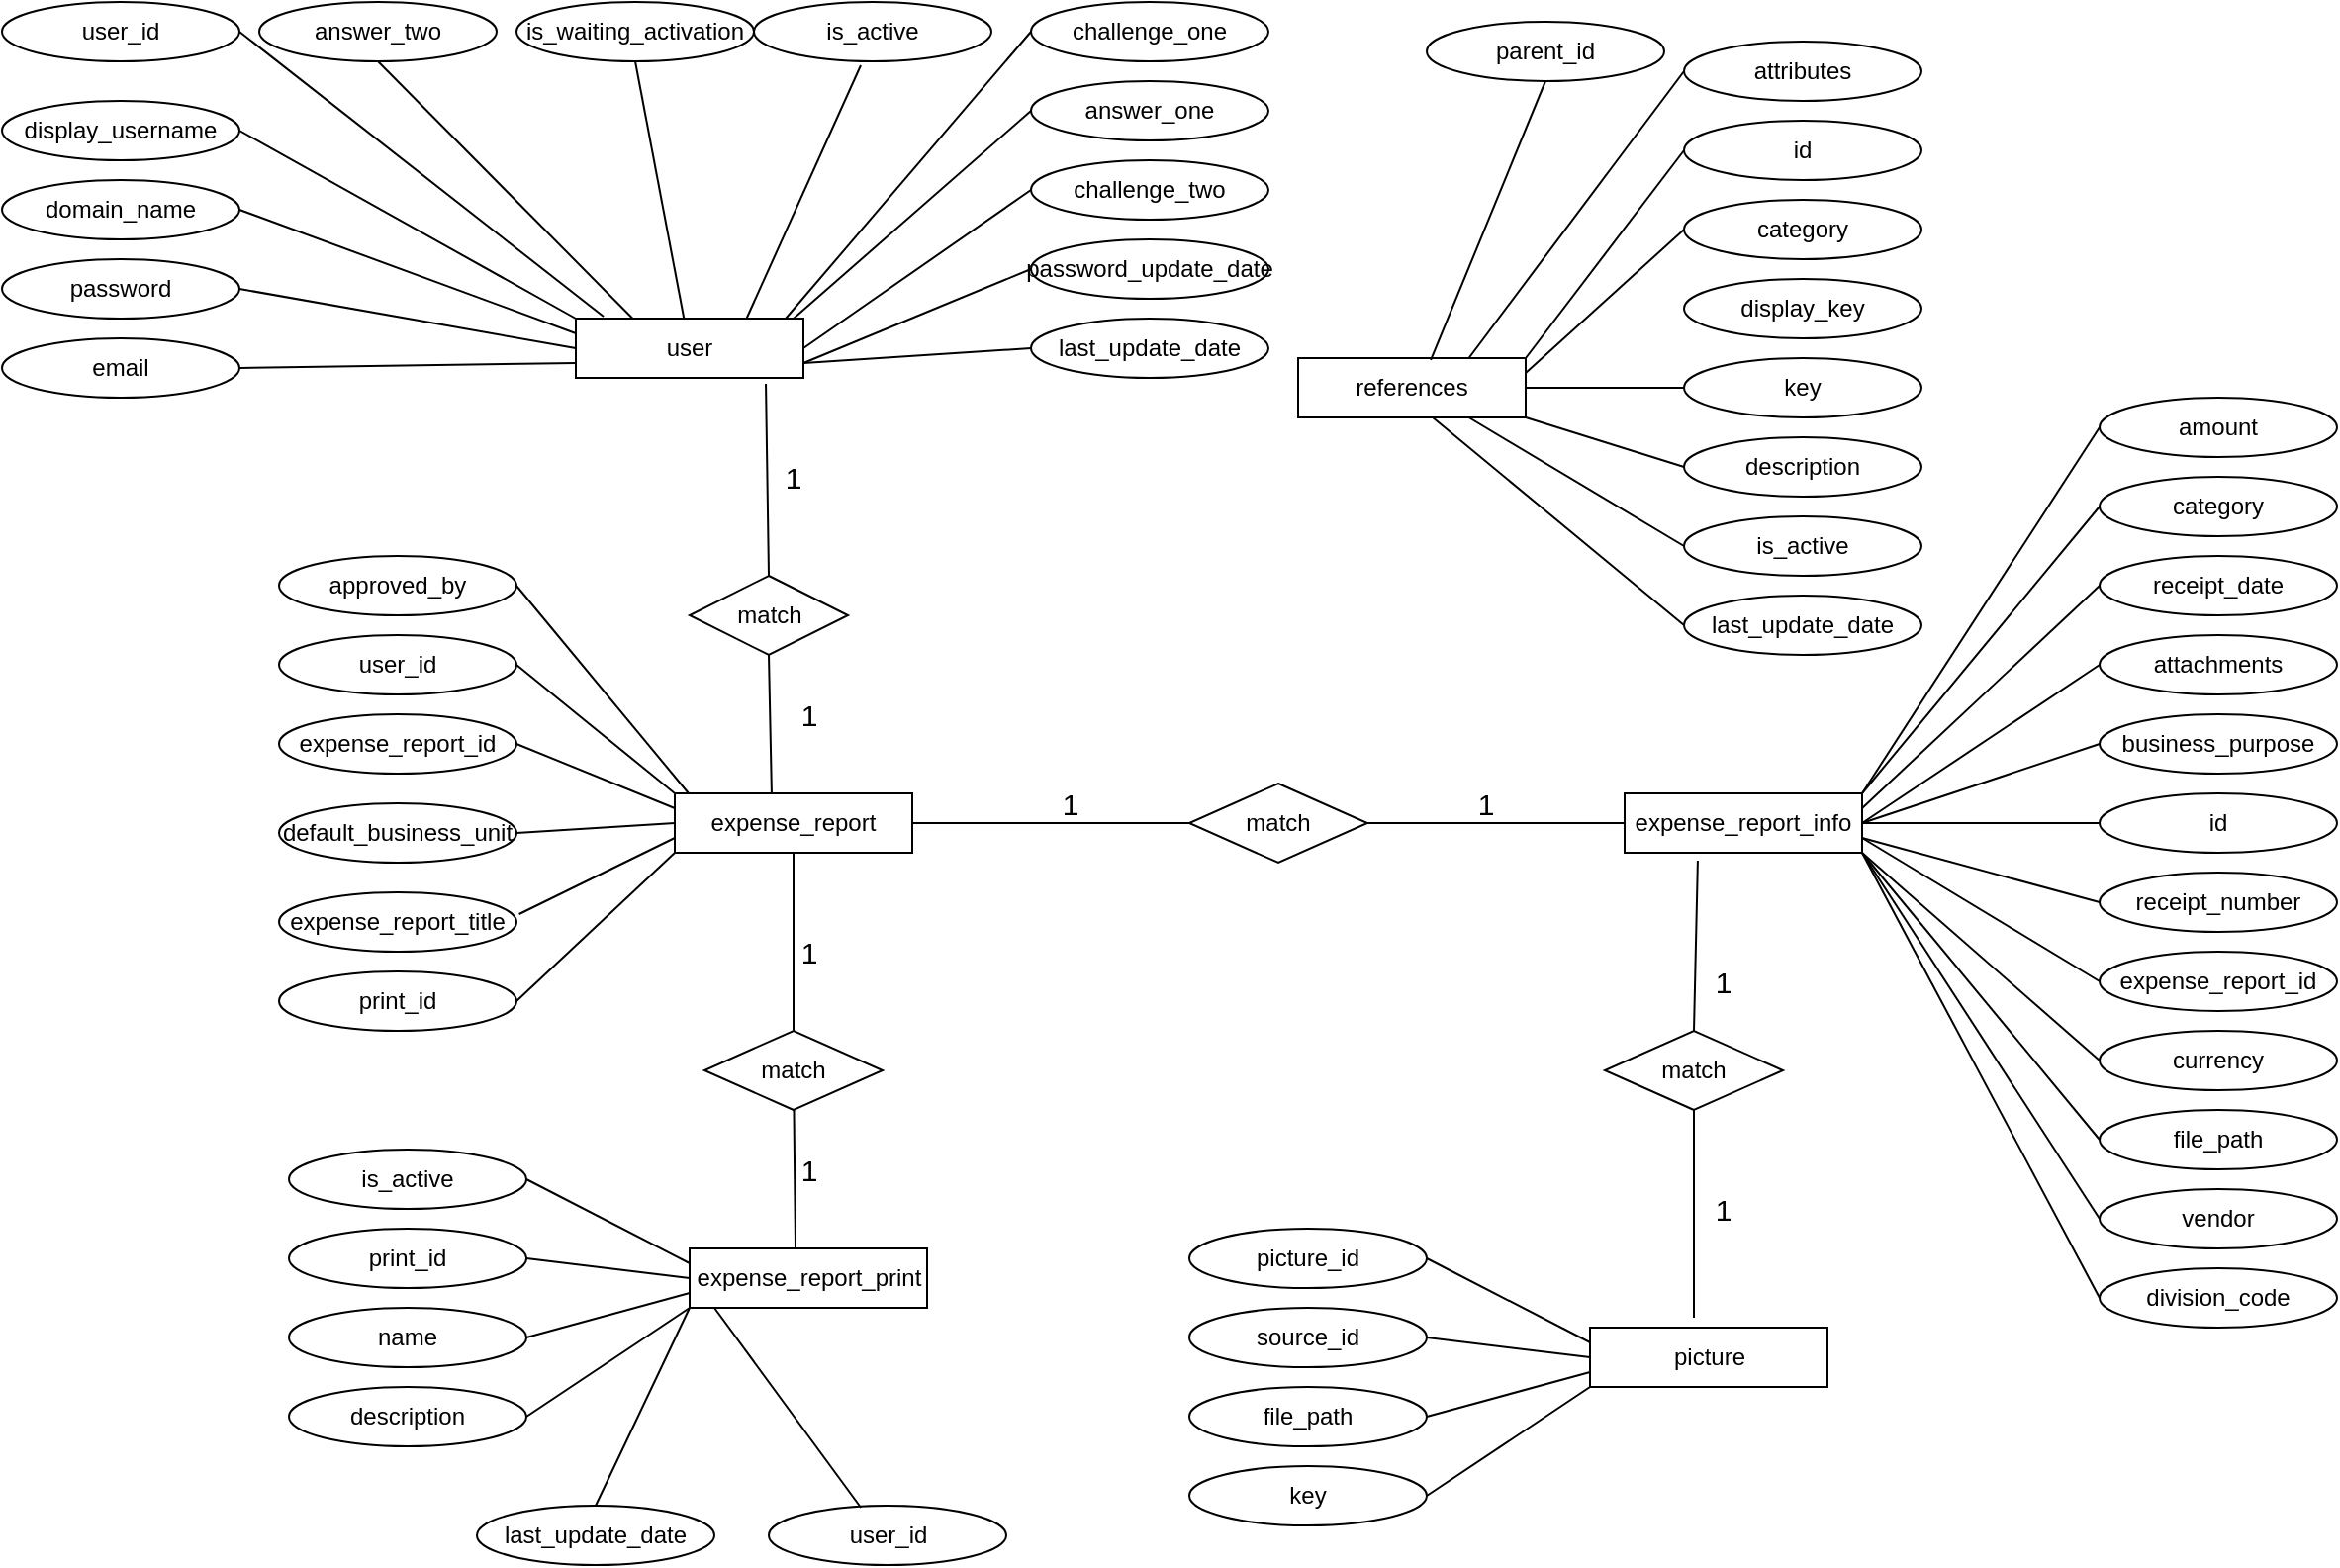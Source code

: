 <mxfile version="13.6.2" type="github" pages="2">
  <diagram name="Page-1" id="9f46799a-70d6-7492-0946-bef42562c5a5">
    <mxGraphModel dx="2200" dy="635" grid="1" gridSize="10" guides="1" tooltips="1" connect="1" arrows="1" fold="1" page="1" pageScale="1" pageWidth="850" pageHeight="1100" background="#ffffff" math="0" shadow="0">
      <root>
        <mxCell id="0" />
        <mxCell id="1" parent="0" />
        <mxCell id="Pz5uD54sgJ8zFwolIMYW-2" value="expense_report" style="rounded=0;whiteSpace=wrap;html=1;" parent="1" vertex="1">
          <mxGeometry x="200" y="410" width="120" height="30" as="geometry" />
        </mxCell>
        <mxCell id="Pz5uD54sgJ8zFwolIMYW-3" value="expense_report_info" style="rounded=0;whiteSpace=wrap;html=1;" parent="1" vertex="1">
          <mxGeometry x="680" y="410" width="120" height="30" as="geometry" />
        </mxCell>
        <mxCell id="Pz5uD54sgJ8zFwolIMYW-4" value="expense_report_id" style="ellipse;whiteSpace=wrap;html=1;" parent="1" vertex="1">
          <mxGeometry y="370" width="120" height="30" as="geometry" />
        </mxCell>
        <mxCell id="Pz5uD54sgJ8zFwolIMYW-5" value="default_business_unit" style="ellipse;whiteSpace=wrap;html=1;" parent="1" vertex="1">
          <mxGeometry y="415" width="120" height="30" as="geometry" />
        </mxCell>
        <mxCell id="Pz5uD54sgJ8zFwolIMYW-6" value="expense_report_title" style="ellipse;whiteSpace=wrap;html=1;" parent="1" vertex="1">
          <mxGeometry y="460" width="120" height="30" as="geometry" />
        </mxCell>
        <mxCell id="Pz5uD54sgJ8zFwolIMYW-7" value="user_id" style="ellipse;whiteSpace=wrap;html=1;" parent="1" vertex="1">
          <mxGeometry y="330" width="120" height="30" as="geometry" />
        </mxCell>
        <mxCell id="Pz5uD54sgJ8zFwolIMYW-8" value="" style="endArrow=none;html=1;exitX=1;exitY=0.5;exitDx=0;exitDy=0;entryX=0;entryY=0;entryDx=0;entryDy=0;" parent="1" source="Pz5uD54sgJ8zFwolIMYW-7" target="Pz5uD54sgJ8zFwolIMYW-2" edge="1">
          <mxGeometry width="50" height="50" relative="1" as="geometry">
            <mxPoint x="420" y="450" as="sourcePoint" />
            <mxPoint x="470" y="400" as="targetPoint" />
          </mxGeometry>
        </mxCell>
        <mxCell id="Pz5uD54sgJ8zFwolIMYW-9" value="" style="endArrow=none;html=1;exitX=1;exitY=0.5;exitDx=0;exitDy=0;entryX=0;entryY=0.25;entryDx=0;entryDy=0;" parent="1" source="Pz5uD54sgJ8zFwolIMYW-4" target="Pz5uD54sgJ8zFwolIMYW-2" edge="1">
          <mxGeometry width="50" height="50" relative="1" as="geometry">
            <mxPoint x="420" y="450" as="sourcePoint" />
            <mxPoint x="470" y="400" as="targetPoint" />
          </mxGeometry>
        </mxCell>
        <mxCell id="Pz5uD54sgJ8zFwolIMYW-10" value="" style="endArrow=none;html=1;exitX=1;exitY=0.5;exitDx=0;exitDy=0;entryX=0;entryY=0.5;entryDx=0;entryDy=0;" parent="1" source="Pz5uD54sgJ8zFwolIMYW-5" target="Pz5uD54sgJ8zFwolIMYW-2" edge="1">
          <mxGeometry width="50" height="50" relative="1" as="geometry">
            <mxPoint x="420" y="450" as="sourcePoint" />
            <mxPoint x="470" y="400" as="targetPoint" />
          </mxGeometry>
        </mxCell>
        <mxCell id="Pz5uD54sgJ8zFwolIMYW-11" value="" style="endArrow=none;html=1;exitX=1.011;exitY=0.367;exitDx=0;exitDy=0;exitPerimeter=0;entryX=0;entryY=0.75;entryDx=0;entryDy=0;" parent="1" source="Pz5uD54sgJ8zFwolIMYW-6" target="Pz5uD54sgJ8zFwolIMYW-2" edge="1">
          <mxGeometry width="50" height="50" relative="1" as="geometry">
            <mxPoint x="420" y="450" as="sourcePoint" />
            <mxPoint x="470" y="400" as="targetPoint" />
          </mxGeometry>
        </mxCell>
        <mxCell id="R_qh4plyOd-E84ih__JZ-1" value="id" style="ellipse;whiteSpace=wrap;html=1;" parent="1" vertex="1">
          <mxGeometry x="920" y="410" width="120" height="30" as="geometry" />
        </mxCell>
        <mxCell id="R_qh4plyOd-E84ih__JZ-2" value="receipt_date" style="ellipse;whiteSpace=wrap;html=1;" parent="1" vertex="1">
          <mxGeometry x="920" y="290" width="120" height="30" as="geometry" />
        </mxCell>
        <mxCell id="R_qh4plyOd-E84ih__JZ-3" value="business_purpose" style="ellipse;whiteSpace=wrap;html=1;" parent="1" vertex="1">
          <mxGeometry x="920" y="370" width="120" height="30" as="geometry" />
        </mxCell>
        <mxCell id="R_qh4plyOd-E84ih__JZ-5" value="amount" style="ellipse;whiteSpace=wrap;html=1;" parent="1" vertex="1">
          <mxGeometry x="920" y="210" width="120" height="30" as="geometry" />
        </mxCell>
        <mxCell id="R_qh4plyOd-E84ih__JZ-7" value="category" style="ellipse;whiteSpace=wrap;html=1;" parent="1" vertex="1">
          <mxGeometry x="920" y="250" width="120" height="30" as="geometry" />
        </mxCell>
        <mxCell id="R_qh4plyOd-E84ih__JZ-8" value="vendor" style="ellipse;whiteSpace=wrap;html=1;" parent="1" vertex="1">
          <mxGeometry x="920" y="610" width="120" height="30" as="geometry" />
        </mxCell>
        <mxCell id="R_qh4plyOd-E84ih__JZ-9" value="attachments" style="ellipse;whiteSpace=wrap;html=1;" parent="1" vertex="1">
          <mxGeometry x="920" y="330" width="120" height="30" as="geometry" />
        </mxCell>
        <mxCell id="R_qh4plyOd-E84ih__JZ-10" value="receipt_number" style="ellipse;whiteSpace=wrap;html=1;" parent="1" vertex="1">
          <mxGeometry x="920" y="450" width="120" height="30" as="geometry" />
        </mxCell>
        <mxCell id="R_qh4plyOd-E84ih__JZ-11" value="currency" style="ellipse;whiteSpace=wrap;html=1;" parent="1" vertex="1">
          <mxGeometry x="920" y="530" width="120" height="30" as="geometry" />
        </mxCell>
        <mxCell id="R_qh4plyOd-E84ih__JZ-12" value="file_path" style="ellipse;whiteSpace=wrap;html=1;" parent="1" vertex="1">
          <mxGeometry x="920" y="570" width="120" height="30" as="geometry" />
        </mxCell>
        <mxCell id="R_qh4plyOd-E84ih__JZ-13" value="expense_report_id" style="ellipse;whiteSpace=wrap;html=1;" parent="1" vertex="1">
          <mxGeometry x="920" y="490" width="120" height="30" as="geometry" />
        </mxCell>
        <mxCell id="R_qh4plyOd-E84ih__JZ-16" value="" style="endArrow=none;html=1;entryX=0;entryY=0.5;entryDx=0;entryDy=0;exitX=1;exitY=0.25;exitDx=0;exitDy=0;" parent="1" source="Pz5uD54sgJ8zFwolIMYW-3" target="R_qh4plyOd-E84ih__JZ-2" edge="1">
          <mxGeometry width="50" height="50" relative="1" as="geometry">
            <mxPoint x="660" y="420" as="sourcePoint" />
            <mxPoint x="710" y="370" as="targetPoint" />
          </mxGeometry>
        </mxCell>
        <mxCell id="R_qh4plyOd-E84ih__JZ-17" value="" style="endArrow=none;html=1;entryX=0;entryY=0.5;entryDx=0;entryDy=0;exitX=1;exitY=0;exitDx=0;exitDy=0;" parent="1" source="Pz5uD54sgJ8zFwolIMYW-3" target="R_qh4plyOd-E84ih__JZ-7" edge="1">
          <mxGeometry width="50" height="50" relative="1" as="geometry">
            <mxPoint x="660" y="420" as="sourcePoint" />
            <mxPoint x="710" y="370" as="targetPoint" />
          </mxGeometry>
        </mxCell>
        <mxCell id="R_qh4plyOd-E84ih__JZ-18" value="" style="endArrow=none;html=1;entryX=0;entryY=0.5;entryDx=0;entryDy=0;" parent="1" target="R_qh4plyOd-E84ih__JZ-5" edge="1">
          <mxGeometry width="50" height="50" relative="1" as="geometry">
            <mxPoint x="800" y="410" as="sourcePoint" />
            <mxPoint x="910" y="230" as="targetPoint" />
            <Array as="points" />
          </mxGeometry>
        </mxCell>
        <mxCell id="R_qh4plyOd-E84ih__JZ-19" value="" style="endArrow=none;html=1;entryX=0;entryY=0.5;entryDx=0;entryDy=0;exitX=1;exitY=0.5;exitDx=0;exitDy=0;" parent="1" source="Pz5uD54sgJ8zFwolIMYW-3" target="R_qh4plyOd-E84ih__JZ-9" edge="1">
          <mxGeometry width="50" height="50" relative="1" as="geometry">
            <mxPoint x="660" y="420" as="sourcePoint" />
            <mxPoint x="710" y="370" as="targetPoint" />
          </mxGeometry>
        </mxCell>
        <mxCell id="R_qh4plyOd-E84ih__JZ-20" value="" style="endArrow=none;html=1;entryX=0;entryY=0.5;entryDx=0;entryDy=0;exitX=1;exitY=0.5;exitDx=0;exitDy=0;" parent="1" source="Pz5uD54sgJ8zFwolIMYW-3" target="R_qh4plyOd-E84ih__JZ-3" edge="1">
          <mxGeometry width="50" height="50" relative="1" as="geometry">
            <mxPoint x="660" y="420" as="sourcePoint" />
            <mxPoint x="710" y="370" as="targetPoint" />
          </mxGeometry>
        </mxCell>
        <mxCell id="R_qh4plyOd-E84ih__JZ-21" value="" style="endArrow=none;html=1;entryX=0;entryY=0.5;entryDx=0;entryDy=0;exitX=1;exitY=0.5;exitDx=0;exitDy=0;" parent="1" source="Pz5uD54sgJ8zFwolIMYW-3" target="R_qh4plyOd-E84ih__JZ-1" edge="1">
          <mxGeometry width="50" height="50" relative="1" as="geometry">
            <mxPoint x="660" y="420" as="sourcePoint" />
            <mxPoint x="710" y="370" as="targetPoint" />
          </mxGeometry>
        </mxCell>
        <mxCell id="R_qh4plyOd-E84ih__JZ-22" value="" style="endArrow=none;html=1;entryX=0;entryY=0.5;entryDx=0;entryDy=0;exitX=1;exitY=0.75;exitDx=0;exitDy=0;" parent="1" source="Pz5uD54sgJ8zFwolIMYW-3" target="R_qh4plyOd-E84ih__JZ-10" edge="1">
          <mxGeometry width="50" height="50" relative="1" as="geometry">
            <mxPoint x="660" y="420" as="sourcePoint" />
            <mxPoint x="710" y="370" as="targetPoint" />
          </mxGeometry>
        </mxCell>
        <mxCell id="R_qh4plyOd-E84ih__JZ-23" value="" style="endArrow=none;html=1;entryX=0;entryY=0.5;entryDx=0;entryDy=0;exitX=1;exitY=0.75;exitDx=0;exitDy=0;" parent="1" source="Pz5uD54sgJ8zFwolIMYW-3" target="R_qh4plyOd-E84ih__JZ-13" edge="1">
          <mxGeometry width="50" height="50" relative="1" as="geometry">
            <mxPoint x="660" y="420" as="sourcePoint" />
            <mxPoint x="710" y="370" as="targetPoint" />
          </mxGeometry>
        </mxCell>
        <mxCell id="R_qh4plyOd-E84ih__JZ-24" value="" style="endArrow=none;html=1;entryX=0;entryY=0.5;entryDx=0;entryDy=0;exitX=1;exitY=1;exitDx=0;exitDy=0;" parent="1" source="Pz5uD54sgJ8zFwolIMYW-3" target="R_qh4plyOd-E84ih__JZ-11" edge="1">
          <mxGeometry width="50" height="50" relative="1" as="geometry">
            <mxPoint x="660" y="420" as="sourcePoint" />
            <mxPoint x="710" y="370" as="targetPoint" />
          </mxGeometry>
        </mxCell>
        <mxCell id="R_qh4plyOd-E84ih__JZ-25" value="" style="endArrow=none;html=1;entryX=0;entryY=0.5;entryDx=0;entryDy=0;exitX=1;exitY=1;exitDx=0;exitDy=0;" parent="1" source="Pz5uD54sgJ8zFwolIMYW-3" target="R_qh4plyOd-E84ih__JZ-12" edge="1">
          <mxGeometry width="50" height="50" relative="1" as="geometry">
            <mxPoint x="660" y="420" as="sourcePoint" />
            <mxPoint x="710" y="370" as="targetPoint" />
          </mxGeometry>
        </mxCell>
        <mxCell id="R_qh4plyOd-E84ih__JZ-26" value="" style="endArrow=none;html=1;entryX=0;entryY=0.5;entryDx=0;entryDy=0;" parent="1" target="R_qh4plyOd-E84ih__JZ-8" edge="1">
          <mxGeometry width="50" height="50" relative="1" as="geometry">
            <mxPoint x="800" y="440" as="sourcePoint" />
            <mxPoint x="710" y="370" as="targetPoint" />
          </mxGeometry>
        </mxCell>
        <mxCell id="R_qh4plyOd-E84ih__JZ-27" value="match" style="rhombus;whiteSpace=wrap;html=1;" parent="1" vertex="1">
          <mxGeometry x="460" y="405" width="90" height="40" as="geometry" />
        </mxCell>
        <mxCell id="R_qh4plyOd-E84ih__JZ-28" value="" style="endArrow=none;html=1;exitX=1;exitY=0.5;exitDx=0;exitDy=0;entryX=0;entryY=0.5;entryDx=0;entryDy=0;" parent="1" source="R_qh4plyOd-E84ih__JZ-27" target="Pz5uD54sgJ8zFwolIMYW-3" edge="1">
          <mxGeometry width="50" height="50" relative="1" as="geometry">
            <mxPoint x="660" y="420" as="sourcePoint" />
            <mxPoint x="710" y="370" as="targetPoint" />
          </mxGeometry>
        </mxCell>
        <mxCell id="R_qh4plyOd-E84ih__JZ-30" value="" style="endArrow=none;html=1;exitX=1;exitY=0.5;exitDx=0;exitDy=0;entryX=0;entryY=0.5;entryDx=0;entryDy=0;" parent="1" source="Pz5uD54sgJ8zFwolIMYW-2" target="R_qh4plyOd-E84ih__JZ-27" edge="1">
          <mxGeometry width="50" height="50" relative="1" as="geometry">
            <mxPoint x="660" y="420" as="sourcePoint" />
            <mxPoint x="490" y="340" as="targetPoint" />
          </mxGeometry>
        </mxCell>
        <mxCell id="R_qh4plyOd-E84ih__JZ-31" value="&lt;font style=&quot;font-size: 15px&quot;&gt;1&lt;/font&gt;" style="text;html=1;strokeColor=none;fillColor=none;align=center;verticalAlign=middle;whiteSpace=wrap;rounded=0;" parent="1" vertex="1">
          <mxGeometry x="590" y="405" width="40" height="20" as="geometry" />
        </mxCell>
        <mxCell id="R_qh4plyOd-E84ih__JZ-32" value="&lt;font style=&quot;font-size: 15px&quot;&gt;1&lt;/font&gt;" style="text;html=1;strokeColor=none;fillColor=none;align=center;verticalAlign=middle;whiteSpace=wrap;rounded=0;" parent="1" vertex="1">
          <mxGeometry x="380" y="405" width="40" height="20" as="geometry" />
        </mxCell>
        <mxCell id="R_qh4plyOd-E84ih__JZ-33" value="references" style="rounded=0;whiteSpace=wrap;html=1;" parent="1" vertex="1">
          <mxGeometry x="515" y="190" width="115" height="30" as="geometry" />
        </mxCell>
        <mxCell id="R_qh4plyOd-E84ih__JZ-34" value="parent_id" style="ellipse;whiteSpace=wrap;html=1;" parent="1" vertex="1">
          <mxGeometry x="580" y="20" width="120" height="30" as="geometry" />
        </mxCell>
        <mxCell id="R_qh4plyOd-E84ih__JZ-35" value="category" style="ellipse;whiteSpace=wrap;html=1;" parent="1" vertex="1">
          <mxGeometry x="710" y="110" width="120" height="30" as="geometry" />
        </mxCell>
        <mxCell id="R_qh4plyOd-E84ih__JZ-36" value="key" style="ellipse;whiteSpace=wrap;html=1;" parent="1" vertex="1">
          <mxGeometry x="710" y="190" width="120" height="30" as="geometry" />
        </mxCell>
        <mxCell id="R_qh4plyOd-E84ih__JZ-37" value="display_key" style="ellipse;whiteSpace=wrap;html=1;" parent="1" vertex="1">
          <mxGeometry x="710" y="150" width="120" height="30" as="geometry" />
        </mxCell>
        <mxCell id="R_qh4plyOd-E84ih__JZ-38" value="id" style="ellipse;whiteSpace=wrap;html=1;" parent="1" vertex="1">
          <mxGeometry x="710" y="70" width="120" height="30" as="geometry" />
        </mxCell>
        <mxCell id="R_qh4plyOd-E84ih__JZ-39" value="description" style="ellipse;whiteSpace=wrap;html=1;" parent="1" vertex="1">
          <mxGeometry x="710" y="230" width="120" height="30" as="geometry" />
        </mxCell>
        <mxCell id="R_qh4plyOd-E84ih__JZ-40" value="is_active" style="ellipse;whiteSpace=wrap;html=1;" parent="1" vertex="1">
          <mxGeometry x="710" y="270" width="120" height="30" as="geometry" />
        </mxCell>
        <mxCell id="R_qh4plyOd-E84ih__JZ-41" value="last_update_date" style="ellipse;whiteSpace=wrap;html=1;" parent="1" vertex="1">
          <mxGeometry x="710" y="310" width="120" height="30" as="geometry" />
        </mxCell>
        <mxCell id="R_qh4plyOd-E84ih__JZ-42" value="attributes" style="ellipse;whiteSpace=wrap;html=1;" parent="1" vertex="1">
          <mxGeometry x="710" y="30" width="120" height="30" as="geometry" />
        </mxCell>
        <mxCell id="R_qh4plyOd-E84ih__JZ-44" value="" style="endArrow=none;html=1;exitX=0;exitY=0.5;exitDx=0;exitDy=0;entryX=0.75;entryY=0;entryDx=0;entryDy=0;" parent="1" source="R_qh4plyOd-E84ih__JZ-42" target="R_qh4plyOd-E84ih__JZ-33" edge="1">
          <mxGeometry width="50" height="50" relative="1" as="geometry">
            <mxPoint x="500" y="170" as="sourcePoint" />
            <mxPoint x="510" y="200" as="targetPoint" />
          </mxGeometry>
        </mxCell>
        <mxCell id="R_qh4plyOd-E84ih__JZ-45" value="" style="endArrow=none;html=1;exitX=0;exitY=0.5;exitDx=0;exitDy=0;entryX=0.75;entryY=1;entryDx=0;entryDy=0;" parent="1" source="R_qh4plyOd-E84ih__JZ-40" target="R_qh4plyOd-E84ih__JZ-33" edge="1">
          <mxGeometry width="50" height="50" relative="1" as="geometry">
            <mxPoint x="730" y="450" as="sourcePoint" />
            <mxPoint x="530" y="150" as="targetPoint" />
          </mxGeometry>
        </mxCell>
        <mxCell id="R_qh4plyOd-E84ih__JZ-46" value="" style="endArrow=none;html=1;entryX=0;entryY=0.5;entryDx=0;entryDy=0;" parent="1" target="R_qh4plyOd-E84ih__JZ-41" edge="1">
          <mxGeometry width="50" height="50" relative="1" as="geometry">
            <mxPoint x="583" y="220" as="sourcePoint" />
            <mxPoint x="780" y="400" as="targetPoint" />
          </mxGeometry>
        </mxCell>
        <mxCell id="R_qh4plyOd-E84ih__JZ-47" value="" style="endArrow=none;html=1;exitX=0.583;exitY=0.033;exitDx=0;exitDy=0;entryX=0.5;entryY=1;entryDx=0;entryDy=0;exitPerimeter=0;" parent="1" source="R_qh4plyOd-E84ih__JZ-33" target="R_qh4plyOd-E84ih__JZ-34" edge="1">
          <mxGeometry width="50" height="50" relative="1" as="geometry">
            <mxPoint x="730" y="450" as="sourcePoint" />
            <mxPoint x="440" y="250" as="targetPoint" />
          </mxGeometry>
        </mxCell>
        <mxCell id="R_qh4plyOd-E84ih__JZ-48" value="" style="endArrow=none;html=1;entryX=0;entryY=0.5;entryDx=0;entryDy=0;exitX=1;exitY=0;exitDx=0;exitDy=0;" parent="1" source="R_qh4plyOd-E84ih__JZ-33" target="R_qh4plyOd-E84ih__JZ-38" edge="1">
          <mxGeometry width="50" height="50" relative="1" as="geometry">
            <mxPoint x="730" y="450" as="sourcePoint" />
            <mxPoint x="780" y="400" as="targetPoint" />
          </mxGeometry>
        </mxCell>
        <mxCell id="R_qh4plyOd-E84ih__JZ-49" value="" style="endArrow=none;html=1;entryX=0;entryY=0.5;entryDx=0;entryDy=0;exitX=1;exitY=0.25;exitDx=0;exitDy=0;" parent="1" source="R_qh4plyOd-E84ih__JZ-33" target="R_qh4plyOd-E84ih__JZ-35" edge="1">
          <mxGeometry width="50" height="50" relative="1" as="geometry">
            <mxPoint x="640" y="190" as="sourcePoint" />
            <mxPoint x="780" y="400" as="targetPoint" />
          </mxGeometry>
        </mxCell>
        <mxCell id="R_qh4plyOd-E84ih__JZ-51" value="" style="endArrow=none;html=1;entryX=1;entryY=0.5;entryDx=0;entryDy=0;exitX=0;exitY=0.5;exitDx=0;exitDy=0;" parent="1" source="R_qh4plyOd-E84ih__JZ-36" target="R_qh4plyOd-E84ih__JZ-33" edge="1">
          <mxGeometry width="50" height="50" relative="1" as="geometry">
            <mxPoint x="730" y="450" as="sourcePoint" />
            <mxPoint x="780" y="400" as="targetPoint" />
          </mxGeometry>
        </mxCell>
        <mxCell id="R_qh4plyOd-E84ih__JZ-52" value="" style="endArrow=none;html=1;exitX=1;exitY=1;exitDx=0;exitDy=0;entryX=0;entryY=0.5;entryDx=0;entryDy=0;" parent="1" source="R_qh4plyOd-E84ih__JZ-33" target="R_qh4plyOd-E84ih__JZ-39" edge="1">
          <mxGeometry width="50" height="50" relative="1" as="geometry">
            <mxPoint x="730" y="450" as="sourcePoint" />
            <mxPoint x="780" y="400" as="targetPoint" />
          </mxGeometry>
        </mxCell>
        <mxCell id="R_qh4plyOd-E84ih__JZ-54" value="expense_report_print" style="rounded=0;whiteSpace=wrap;html=1;" parent="1" vertex="1">
          <mxGeometry x="207.5" y="640" width="120" height="30" as="geometry" />
        </mxCell>
        <mxCell id="R_qh4plyOd-E84ih__JZ-55" value="print_id" style="ellipse;whiteSpace=wrap;html=1;" parent="1" vertex="1">
          <mxGeometry x="5" y="630" width="120" height="30" as="geometry" />
        </mxCell>
        <mxCell id="R_qh4plyOd-E84ih__JZ-56" value="name" style="ellipse;whiteSpace=wrap;html=1;" parent="1" vertex="1">
          <mxGeometry x="5" y="670" width="120" height="30" as="geometry" />
        </mxCell>
        <mxCell id="R_qh4plyOd-E84ih__JZ-57" value="description" style="ellipse;whiteSpace=wrap;html=1;" parent="1" vertex="1">
          <mxGeometry x="5" y="710" width="120" height="30" as="geometry" />
        </mxCell>
        <mxCell id="R_qh4plyOd-E84ih__JZ-58" value="user_id" style="ellipse;whiteSpace=wrap;html=1;" parent="1" vertex="1">
          <mxGeometry x="247.5" y="770" width="120" height="30" as="geometry" />
        </mxCell>
        <mxCell id="R_qh4plyOd-E84ih__JZ-59" value="is_active" style="ellipse;whiteSpace=wrap;html=1;" parent="1" vertex="1">
          <mxGeometry x="5" y="590" width="120" height="30" as="geometry" />
        </mxCell>
        <mxCell id="R_qh4plyOd-E84ih__JZ-60" value="last_update_date" style="ellipse;whiteSpace=wrap;html=1;" parent="1" vertex="1">
          <mxGeometry x="100" y="770" width="120" height="30" as="geometry" />
        </mxCell>
        <mxCell id="R_qh4plyOd-E84ih__JZ-61" value="" style="endArrow=none;html=1;exitX=1;exitY=0.5;exitDx=0;exitDy=0;entryX=0;entryY=0.25;entryDx=0;entryDy=0;" parent="1" source="R_qh4plyOd-E84ih__JZ-59" target="R_qh4plyOd-E84ih__JZ-54" edge="1">
          <mxGeometry width="50" height="50" relative="1" as="geometry">
            <mxPoint x="425" y="540" as="sourcePoint" />
            <mxPoint x="475" y="490" as="targetPoint" />
          </mxGeometry>
        </mxCell>
        <mxCell id="R_qh4plyOd-E84ih__JZ-62" value="" style="endArrow=none;html=1;exitX=1;exitY=0.5;exitDx=0;exitDy=0;entryX=0;entryY=0.5;entryDx=0;entryDy=0;" parent="1" source="R_qh4plyOd-E84ih__JZ-55" target="R_qh4plyOd-E84ih__JZ-54" edge="1">
          <mxGeometry width="50" height="50" relative="1" as="geometry">
            <mxPoint x="425" y="540" as="sourcePoint" />
            <mxPoint x="475" y="490" as="targetPoint" />
          </mxGeometry>
        </mxCell>
        <mxCell id="R_qh4plyOd-E84ih__JZ-63" value="" style="endArrow=none;html=1;exitX=1;exitY=0.5;exitDx=0;exitDy=0;entryX=0;entryY=0.75;entryDx=0;entryDy=0;" parent="1" source="R_qh4plyOd-E84ih__JZ-56" target="R_qh4plyOd-E84ih__JZ-54" edge="1">
          <mxGeometry width="50" height="50" relative="1" as="geometry">
            <mxPoint x="425" y="540" as="sourcePoint" />
            <mxPoint x="475" y="490" as="targetPoint" />
          </mxGeometry>
        </mxCell>
        <mxCell id="R_qh4plyOd-E84ih__JZ-64" value="" style="endArrow=none;html=1;exitX=1;exitY=0.5;exitDx=0;exitDy=0;entryX=0;entryY=1;entryDx=0;entryDy=0;" parent="1" source="R_qh4plyOd-E84ih__JZ-57" target="R_qh4plyOd-E84ih__JZ-54" edge="1">
          <mxGeometry width="50" height="50" relative="1" as="geometry">
            <mxPoint x="425" y="540" as="sourcePoint" />
            <mxPoint x="475" y="490" as="targetPoint" />
          </mxGeometry>
        </mxCell>
        <mxCell id="R_qh4plyOd-E84ih__JZ-65" value="" style="endArrow=none;html=1;entryX=0.388;entryY=0.033;entryDx=0;entryDy=0;exitX=0.104;exitY=1;exitDx=0;exitDy=0;entryPerimeter=0;exitPerimeter=0;" parent="1" source="R_qh4plyOd-E84ih__JZ-54" target="R_qh4plyOd-E84ih__JZ-58" edge="1">
          <mxGeometry width="50" height="50" relative="1" as="geometry">
            <mxPoint x="370" y="600" as="sourcePoint" />
            <mxPoint x="475" y="490" as="targetPoint" />
            <Array as="points" />
          </mxGeometry>
        </mxCell>
        <mxCell id="R_qh4plyOd-E84ih__JZ-66" value="" style="endArrow=none;html=1;entryX=0.5;entryY=0;entryDx=0;entryDy=0;exitX=0;exitY=1;exitDx=0;exitDy=0;" parent="1" source="R_qh4plyOd-E84ih__JZ-54" target="R_qh4plyOd-E84ih__JZ-60" edge="1">
          <mxGeometry width="50" height="50" relative="1" as="geometry">
            <mxPoint x="335" y="650" as="sourcePoint" />
            <mxPoint x="475" y="490" as="targetPoint" />
          </mxGeometry>
        </mxCell>
        <mxCell id="h8O6IA_DVOQEZ1tluedp-2" value="match" style="rhombus;whiteSpace=wrap;html=1;direction=west;rotation=0;" parent="1" vertex="1">
          <mxGeometry x="215" y="530" width="90" height="40" as="geometry" />
        </mxCell>
        <mxCell id="h8O6IA_DVOQEZ1tluedp-3" value="" style="endArrow=none;html=1;exitX=0.5;exitY=1;exitDx=0;exitDy=0;entryX=0.5;entryY=1;entryDx=0;entryDy=0;" parent="1" source="Pz5uD54sgJ8zFwolIMYW-2" target="h8O6IA_DVOQEZ1tluedp-2" edge="1">
          <mxGeometry width="50" height="50" relative="1" as="geometry">
            <mxPoint x="490" y="550" as="sourcePoint" />
            <mxPoint x="290" y="550" as="targetPoint" />
          </mxGeometry>
        </mxCell>
        <mxCell id="h8O6IA_DVOQEZ1tluedp-4" value="" style="endArrow=none;html=1;" parent="1" source="h8O6IA_DVOQEZ1tluedp-2" edge="1">
          <mxGeometry width="50" height="50" relative="1" as="geometry">
            <mxPoint x="175.98" y="568" as="sourcePoint" />
            <mxPoint x="261" y="640" as="targetPoint" />
          </mxGeometry>
        </mxCell>
        <mxCell id="h8O6IA_DVOQEZ1tluedp-5" value="&lt;font style=&quot;font-size: 15px&quot;&gt;1&lt;/font&gt;" style="text;html=1;strokeColor=none;fillColor=none;align=center;verticalAlign=middle;whiteSpace=wrap;rounded=0;" parent="1" vertex="1">
          <mxGeometry x="247.5" y="480" width="40" height="20" as="geometry" />
        </mxCell>
        <mxCell id="h8O6IA_DVOQEZ1tluedp-6" value="&lt;font style=&quot;font-size: 15px&quot;&gt;1&lt;/font&gt;" style="text;html=1;strokeColor=none;fillColor=none;align=center;verticalAlign=middle;whiteSpace=wrap;rounded=0;" parent="1" vertex="1">
          <mxGeometry x="247.5" y="590" width="40" height="20" as="geometry" />
        </mxCell>
        <mxCell id="h8O6IA_DVOQEZ1tluedp-7" value="print_id" style="ellipse;whiteSpace=wrap;html=1;" parent="1" vertex="1">
          <mxGeometry y="500" width="120" height="30" as="geometry" />
        </mxCell>
        <mxCell id="h8O6IA_DVOQEZ1tluedp-8" value="" style="endArrow=none;html=1;exitX=1;exitY=0.5;exitDx=0;exitDy=0;entryX=0;entryY=1;entryDx=0;entryDy=0;" parent="1" source="h8O6IA_DVOQEZ1tluedp-7" target="Pz5uD54sgJ8zFwolIMYW-2" edge="1">
          <mxGeometry width="50" height="50" relative="1" as="geometry">
            <mxPoint x="520" y="490" as="sourcePoint" />
            <mxPoint x="570" y="440" as="targetPoint" />
          </mxGeometry>
        </mxCell>
        <mxCell id="h8O6IA_DVOQEZ1tluedp-9" value="approved_by" style="ellipse;whiteSpace=wrap;html=1;" parent="1" vertex="1">
          <mxGeometry y="290" width="120" height="30" as="geometry" />
        </mxCell>
        <mxCell id="h8O6IA_DVOQEZ1tluedp-10" value="" style="endArrow=none;html=1;" parent="1" edge="1">
          <mxGeometry width="50" height="50" relative="1" as="geometry">
            <mxPoint x="120" y="305" as="sourcePoint" />
            <mxPoint x="207" y="410" as="targetPoint" />
          </mxGeometry>
        </mxCell>
        <mxCell id="h8O6IA_DVOQEZ1tluedp-22" value="picture" style="rounded=0;whiteSpace=wrap;html=1;" parent="1" vertex="1">
          <mxGeometry x="662.5" y="680" width="120" height="30" as="geometry" />
        </mxCell>
        <mxCell id="h8O6IA_DVOQEZ1tluedp-23" value="source_id" style="ellipse;whiteSpace=wrap;html=1;" parent="1" vertex="1">
          <mxGeometry x="460" y="670" width="120" height="30" as="geometry" />
        </mxCell>
        <mxCell id="h8O6IA_DVOQEZ1tluedp-24" value="file_path" style="ellipse;whiteSpace=wrap;html=1;" parent="1" vertex="1">
          <mxGeometry x="460" y="710" width="120" height="30" as="geometry" />
        </mxCell>
        <mxCell id="h8O6IA_DVOQEZ1tluedp-25" value="key" style="ellipse;whiteSpace=wrap;html=1;" parent="1" vertex="1">
          <mxGeometry x="460" y="750" width="120" height="30" as="geometry" />
        </mxCell>
        <mxCell id="h8O6IA_DVOQEZ1tluedp-27" value="picture_id" style="ellipse;whiteSpace=wrap;html=1;" parent="1" vertex="1">
          <mxGeometry x="460" y="630" width="120" height="30" as="geometry" />
        </mxCell>
        <mxCell id="h8O6IA_DVOQEZ1tluedp-29" value="" style="endArrow=none;html=1;exitX=1;exitY=0.5;exitDx=0;exitDy=0;entryX=0;entryY=0.25;entryDx=0;entryDy=0;" parent="1" source="h8O6IA_DVOQEZ1tluedp-27" target="h8O6IA_DVOQEZ1tluedp-22" edge="1">
          <mxGeometry width="50" height="50" relative="1" as="geometry">
            <mxPoint x="880" y="580" as="sourcePoint" />
            <mxPoint x="930" y="530" as="targetPoint" />
          </mxGeometry>
        </mxCell>
        <mxCell id="h8O6IA_DVOQEZ1tluedp-30" value="" style="endArrow=none;html=1;exitX=1;exitY=0.5;exitDx=0;exitDy=0;entryX=0;entryY=0.5;entryDx=0;entryDy=0;" parent="1" source="h8O6IA_DVOQEZ1tluedp-23" target="h8O6IA_DVOQEZ1tluedp-22" edge="1">
          <mxGeometry width="50" height="50" relative="1" as="geometry">
            <mxPoint x="880" y="580" as="sourcePoint" />
            <mxPoint x="930" y="530" as="targetPoint" />
          </mxGeometry>
        </mxCell>
        <mxCell id="h8O6IA_DVOQEZ1tluedp-31" value="" style="endArrow=none;html=1;exitX=1;exitY=0.5;exitDx=0;exitDy=0;entryX=0;entryY=0.75;entryDx=0;entryDy=0;" parent="1" source="h8O6IA_DVOQEZ1tluedp-24" target="h8O6IA_DVOQEZ1tluedp-22" edge="1">
          <mxGeometry width="50" height="50" relative="1" as="geometry">
            <mxPoint x="880" y="580" as="sourcePoint" />
            <mxPoint x="930" y="530" as="targetPoint" />
          </mxGeometry>
        </mxCell>
        <mxCell id="h8O6IA_DVOQEZ1tluedp-32" value="" style="endArrow=none;html=1;exitX=1;exitY=0.5;exitDx=0;exitDy=0;entryX=0;entryY=1;entryDx=0;entryDy=0;" parent="1" source="h8O6IA_DVOQEZ1tluedp-25" target="h8O6IA_DVOQEZ1tluedp-22" edge="1">
          <mxGeometry width="50" height="50" relative="1" as="geometry">
            <mxPoint x="880" y="580" as="sourcePoint" />
            <mxPoint x="930" y="530" as="targetPoint" />
          </mxGeometry>
        </mxCell>
        <mxCell id="h8O6IA_DVOQEZ1tluedp-36" value="match" style="rhombus;whiteSpace=wrap;html=1;direction=west;rotation=0;" parent="1" vertex="1">
          <mxGeometry x="670" y="530" width="90" height="40" as="geometry" />
        </mxCell>
        <mxCell id="h8O6IA_DVOQEZ1tluedp-37" value="" style="endArrow=none;html=1;exitX=0.5;exitY=1;exitDx=0;exitDy=0;entryX=0.308;entryY=1.133;entryDx=0;entryDy=0;entryPerimeter=0;" parent="1" source="h8O6IA_DVOQEZ1tluedp-36" target="Pz5uD54sgJ8zFwolIMYW-3" edge="1">
          <mxGeometry width="50" height="50" relative="1" as="geometry">
            <mxPoint x="520" y="580" as="sourcePoint" />
            <mxPoint x="710" y="430" as="targetPoint" />
          </mxGeometry>
        </mxCell>
        <mxCell id="h8O6IA_DVOQEZ1tluedp-38" value="" style="endArrow=none;html=1;exitX=0.5;exitY=0;exitDx=0;exitDy=0;" parent="1" source="h8O6IA_DVOQEZ1tluedp-36" edge="1">
          <mxGeometry width="50" height="50" relative="1" as="geometry">
            <mxPoint x="520" y="580" as="sourcePoint" />
            <mxPoint x="715" y="675" as="targetPoint" />
          </mxGeometry>
        </mxCell>
        <mxCell id="h8O6IA_DVOQEZ1tluedp-39" value="&lt;font style=&quot;font-size: 15px&quot;&gt;1&lt;/font&gt;" style="text;html=1;strokeColor=none;fillColor=none;align=center;verticalAlign=middle;whiteSpace=wrap;rounded=0;" parent="1" vertex="1">
          <mxGeometry x="710" y="495" width="40" height="20" as="geometry" />
        </mxCell>
        <mxCell id="h8O6IA_DVOQEZ1tluedp-40" value="&lt;font style=&quot;font-size: 15px&quot;&gt;1&lt;/font&gt;" style="text;html=1;strokeColor=none;fillColor=none;align=center;verticalAlign=middle;whiteSpace=wrap;rounded=0;" parent="1" vertex="1">
          <mxGeometry x="710" y="610" width="40" height="20" as="geometry" />
        </mxCell>
        <mxCell id="h8O6IA_DVOQEZ1tluedp-42" value="user" style="rounded=0;whiteSpace=wrap;html=1;" parent="1" vertex="1">
          <mxGeometry x="150" y="170" width="115" height="30" as="geometry" />
        </mxCell>
        <mxCell id="h8O6IA_DVOQEZ1tluedp-43" value="user_id" style="ellipse;whiteSpace=wrap;html=1;" parent="1" vertex="1">
          <mxGeometry x="-140" y="10" width="120" height="30" as="geometry" />
        </mxCell>
        <mxCell id="h8O6IA_DVOQEZ1tluedp-44" value="password" style="ellipse;whiteSpace=wrap;html=1;" parent="1" vertex="1">
          <mxGeometry x="-140" y="140" width="120" height="30" as="geometry" />
        </mxCell>
        <mxCell id="h8O6IA_DVOQEZ1tluedp-45" value="challenge_one" style="ellipse;whiteSpace=wrap;html=1;" parent="1" vertex="1">
          <mxGeometry x="380" y="10" width="120" height="30" as="geometry" />
        </mxCell>
        <mxCell id="h8O6IA_DVOQEZ1tluedp-46" value="email" style="ellipse;whiteSpace=wrap;html=1;" parent="1" vertex="1">
          <mxGeometry x="-140" y="180" width="120" height="30" as="geometry" />
        </mxCell>
        <mxCell id="h8O6IA_DVOQEZ1tluedp-47" value="domain_name" style="ellipse;whiteSpace=wrap;html=1;" parent="1" vertex="1">
          <mxGeometry x="-140" y="100" width="120" height="30" as="geometry" />
        </mxCell>
        <mxCell id="h8O6IA_DVOQEZ1tluedp-48" value="answer_one" style="ellipse;whiteSpace=wrap;html=1;" parent="1" vertex="1">
          <mxGeometry x="380" y="50" width="120" height="30" as="geometry" />
        </mxCell>
        <mxCell id="h8O6IA_DVOQEZ1tluedp-49" value="challenge_two" style="ellipse;whiteSpace=wrap;html=1;" parent="1" vertex="1">
          <mxGeometry x="380" y="90" width="120" height="30" as="geometry" />
        </mxCell>
        <mxCell id="h8O6IA_DVOQEZ1tluedp-50" value="answer_two" style="ellipse;whiteSpace=wrap;html=1;" parent="1" vertex="1">
          <mxGeometry x="-10" y="10" width="120" height="30" as="geometry" />
        </mxCell>
        <mxCell id="h8O6IA_DVOQEZ1tluedp-51" value="display_username" style="ellipse;whiteSpace=wrap;html=1;" parent="1" vertex="1">
          <mxGeometry x="-140" y="60" width="120" height="30" as="geometry" />
        </mxCell>
        <mxCell id="h8O6IA_DVOQEZ1tluedp-52" value="" style="endArrow=none;html=1;exitX=1;exitY=0.5;exitDx=0;exitDy=0;entryX=0;entryY=0;entryDx=0;entryDy=0;" parent="1" source="h8O6IA_DVOQEZ1tluedp-51" target="h8O6IA_DVOQEZ1tluedp-42" edge="1">
          <mxGeometry width="50" height="50" relative="1" as="geometry">
            <mxPoint x="165" y="280" as="sourcePoint" />
            <mxPoint x="175" y="310" as="targetPoint" />
            <Array as="points" />
          </mxGeometry>
        </mxCell>
        <mxCell id="h8O6IA_DVOQEZ1tluedp-53" value="" style="endArrow=none;html=1;exitX=0;exitY=0.5;exitDx=0;exitDy=0;entryX=1;entryY=0.5;entryDx=0;entryDy=0;" parent="1" source="h8O6IA_DVOQEZ1tluedp-49" target="h8O6IA_DVOQEZ1tluedp-42" edge="1">
          <mxGeometry width="50" height="50" relative="1" as="geometry">
            <mxPoint x="395" y="560" as="sourcePoint" />
            <mxPoint x="270" y="170" as="targetPoint" />
          </mxGeometry>
        </mxCell>
        <mxCell id="h8O6IA_DVOQEZ1tluedp-55" value="" style="endArrow=none;html=1;entryX=1;entryY=0.5;entryDx=0;entryDy=0;exitX=0.122;exitY=-0.033;exitDx=0;exitDy=0;exitPerimeter=0;" parent="1" source="h8O6IA_DVOQEZ1tluedp-42" target="h8O6IA_DVOQEZ1tluedp-43" edge="1">
          <mxGeometry width="50" height="50" relative="1" as="geometry">
            <mxPoint x="160" y="160" as="sourcePoint" />
            <mxPoint x="105" y="360" as="targetPoint" />
          </mxGeometry>
        </mxCell>
        <mxCell id="h8O6IA_DVOQEZ1tluedp-56" value="" style="endArrow=none;html=1;entryX=1;entryY=0.5;entryDx=0;entryDy=0;exitX=0;exitY=0.25;exitDx=0;exitDy=0;" parent="1" source="h8O6IA_DVOQEZ1tluedp-42" target="h8O6IA_DVOQEZ1tluedp-47" edge="1">
          <mxGeometry width="50" height="50" relative="1" as="geometry">
            <mxPoint x="140" y="180" as="sourcePoint" />
            <mxPoint x="445" y="510" as="targetPoint" />
          </mxGeometry>
        </mxCell>
        <mxCell id="h8O6IA_DVOQEZ1tluedp-57" value="" style="endArrow=none;html=1;entryX=1;entryY=0.5;entryDx=0;entryDy=0;exitX=0;exitY=0.5;exitDx=0;exitDy=0;" parent="1" source="h8O6IA_DVOQEZ1tluedp-42" target="h8O6IA_DVOQEZ1tluedp-44" edge="1">
          <mxGeometry width="50" height="50" relative="1" as="geometry">
            <mxPoint x="305" y="300" as="sourcePoint" />
            <mxPoint x="445" y="510" as="targetPoint" />
          </mxGeometry>
        </mxCell>
        <mxCell id="h8O6IA_DVOQEZ1tluedp-58" value="" style="endArrow=none;html=1;entryX=0.922;entryY=0;entryDx=0;entryDy=0;exitX=0;exitY=0.5;exitDx=0;exitDy=0;entryPerimeter=0;" parent="1" source="h8O6IA_DVOQEZ1tluedp-45" target="h8O6IA_DVOQEZ1tluedp-42" edge="1">
          <mxGeometry width="50" height="50" relative="1" as="geometry">
            <mxPoint x="395" y="560" as="sourcePoint" />
            <mxPoint x="445" y="510" as="targetPoint" />
          </mxGeometry>
        </mxCell>
        <mxCell id="h8O6IA_DVOQEZ1tluedp-59" value="" style="endArrow=none;html=1;entryX=0;entryY=0.5;entryDx=0;entryDy=0;" parent="1" target="h8O6IA_DVOQEZ1tluedp-48" edge="1">
          <mxGeometry width="50" height="50" relative="1" as="geometry">
            <mxPoint x="260" y="170" as="sourcePoint" />
            <mxPoint x="445" y="510" as="targetPoint" />
          </mxGeometry>
        </mxCell>
        <mxCell id="h8O6IA_DVOQEZ1tluedp-60" value="" style="endArrow=none;html=1;entryX=1;entryY=0.5;entryDx=0;entryDy=0;exitX=0;exitY=0.75;exitDx=0;exitDy=0;" parent="1" source="h8O6IA_DVOQEZ1tluedp-42" target="h8O6IA_DVOQEZ1tluedp-46" edge="1">
          <mxGeometry width="50" height="50" relative="1" as="geometry">
            <mxPoint x="520" y="400" as="sourcePoint" />
            <mxPoint x="570" y="350" as="targetPoint" />
          </mxGeometry>
        </mxCell>
        <mxCell id="h8O6IA_DVOQEZ1tluedp-62" value="" style="endArrow=none;html=1;exitX=0.5;exitY=1;exitDx=0;exitDy=0;entryX=0.25;entryY=0;entryDx=0;entryDy=0;" parent="1" source="h8O6IA_DVOQEZ1tluedp-50" target="h8O6IA_DVOQEZ1tluedp-42" edge="1">
          <mxGeometry width="50" height="50" relative="1" as="geometry">
            <mxPoint x="520" y="320" as="sourcePoint" />
            <mxPoint x="570" y="270" as="targetPoint" />
          </mxGeometry>
        </mxCell>
        <mxCell id="h8O6IA_DVOQEZ1tluedp-63" value="is_waiting_activation" style="ellipse;whiteSpace=wrap;html=1;" parent="1" vertex="1">
          <mxGeometry x="120" y="10" width="120" height="30" as="geometry" />
        </mxCell>
        <mxCell id="h8O6IA_DVOQEZ1tluedp-64" value="" style="endArrow=none;html=1;exitX=0.5;exitY=1;exitDx=0;exitDy=0;" parent="1" source="h8O6IA_DVOQEZ1tluedp-63" target="h8O6IA_DVOQEZ1tluedp-42" edge="1">
          <mxGeometry width="50" height="50" relative="1" as="geometry">
            <mxPoint x="520" y="320" as="sourcePoint" />
            <mxPoint x="570" y="270" as="targetPoint" />
          </mxGeometry>
        </mxCell>
        <mxCell id="h8O6IA_DVOQEZ1tluedp-65" value="password_update_date" style="ellipse;whiteSpace=wrap;html=1;" parent="1" vertex="1">
          <mxGeometry x="380" y="130" width="120" height="30" as="geometry" />
        </mxCell>
        <mxCell id="h8O6IA_DVOQEZ1tluedp-66" value="is_active" style="ellipse;whiteSpace=wrap;html=1;" parent="1" vertex="1">
          <mxGeometry x="240" y="10" width="120" height="30" as="geometry" />
        </mxCell>
        <mxCell id="h8O6IA_DVOQEZ1tluedp-67" value="last_update_date" style="ellipse;whiteSpace=wrap;html=1;" parent="1" vertex="1">
          <mxGeometry x="380" y="170" width="120" height="30" as="geometry" />
        </mxCell>
        <mxCell id="h8O6IA_DVOQEZ1tluedp-69" value="" style="endArrow=none;html=1;exitX=0.45;exitY=1.067;exitDx=0;exitDy=0;exitPerimeter=0;entryX=0.75;entryY=0;entryDx=0;entryDy=0;" parent="1" source="h8O6IA_DVOQEZ1tluedp-66" target="h8O6IA_DVOQEZ1tluedp-42" edge="1">
          <mxGeometry width="50" height="50" relative="1" as="geometry">
            <mxPoint x="520" y="320" as="sourcePoint" />
            <mxPoint x="570" y="270" as="targetPoint" />
          </mxGeometry>
        </mxCell>
        <mxCell id="h8O6IA_DVOQEZ1tluedp-70" value="" style="endArrow=none;html=1;exitX=1;exitY=0.75;exitDx=0;exitDy=0;entryX=0;entryY=0.5;entryDx=0;entryDy=0;" parent="1" source="h8O6IA_DVOQEZ1tluedp-42" target="h8O6IA_DVOQEZ1tluedp-65" edge="1">
          <mxGeometry width="50" height="50" relative="1" as="geometry">
            <mxPoint x="520" y="320" as="sourcePoint" />
            <mxPoint x="570" y="270" as="targetPoint" />
          </mxGeometry>
        </mxCell>
        <mxCell id="h8O6IA_DVOQEZ1tluedp-71" value="" style="endArrow=none;html=1;exitX=1;exitY=0.75;exitDx=0;exitDy=0;entryX=0;entryY=0.5;entryDx=0;entryDy=0;" parent="1" source="h8O6IA_DVOQEZ1tluedp-42" target="h8O6IA_DVOQEZ1tluedp-67" edge="1">
          <mxGeometry width="50" height="50" relative="1" as="geometry">
            <mxPoint x="520" y="320" as="sourcePoint" />
            <mxPoint x="570" y="270" as="targetPoint" />
          </mxGeometry>
        </mxCell>
        <mxCell id="h8O6IA_DVOQEZ1tluedp-72" value="division_code" style="ellipse;whiteSpace=wrap;html=1;" parent="1" vertex="1">
          <mxGeometry x="920" y="650" width="120" height="30" as="geometry" />
        </mxCell>
        <mxCell id="h8O6IA_DVOQEZ1tluedp-73" value="" style="endArrow=none;html=1;exitX=0;exitY=0.5;exitDx=0;exitDy=0;entryX=1;entryY=1;entryDx=0;entryDy=0;" parent="1" source="h8O6IA_DVOQEZ1tluedp-72" target="Pz5uD54sgJ8zFwolIMYW-3" edge="1">
          <mxGeometry width="50" height="50" relative="1" as="geometry">
            <mxPoint x="520" y="410" as="sourcePoint" />
            <mxPoint x="570" y="360" as="targetPoint" />
          </mxGeometry>
        </mxCell>
        <mxCell id="cvvSYYksuk-0By314apV-2" value="match" style="rhombus;whiteSpace=wrap;html=1;" vertex="1" parent="1">
          <mxGeometry x="207.5" y="300" width="80" height="40" as="geometry" />
        </mxCell>
        <mxCell id="cvvSYYksuk-0By314apV-3" value="" style="endArrow=none;html=1;exitX=0.5;exitY=0;exitDx=0;exitDy=0;entryX=0.835;entryY=1.1;entryDx=0;entryDy=0;entryPerimeter=0;" edge="1" parent="1" source="cvvSYYksuk-0By314apV-2" target="h8O6IA_DVOQEZ1tluedp-42">
          <mxGeometry width="50" height="50" relative="1" as="geometry">
            <mxPoint x="580" y="430" as="sourcePoint" />
            <mxPoint x="630" y="380" as="targetPoint" />
          </mxGeometry>
        </mxCell>
        <mxCell id="cvvSYYksuk-0By314apV-4" value="" style="endArrow=none;html=1;exitX=0.5;exitY=1;exitDx=0;exitDy=0;entryX=0.408;entryY=0;entryDx=0;entryDy=0;entryPerimeter=0;" edge="1" parent="1" source="cvvSYYksuk-0By314apV-2" target="Pz5uD54sgJ8zFwolIMYW-2">
          <mxGeometry width="50" height="50" relative="1" as="geometry">
            <mxPoint x="580" y="430" as="sourcePoint" />
            <mxPoint x="630" y="380" as="targetPoint" />
          </mxGeometry>
        </mxCell>
        <mxCell id="cvvSYYksuk-0By314apV-5" value="&lt;font style=&quot;font-size: 15px&quot;&gt;1&lt;/font&gt;" style="text;html=1;strokeColor=none;fillColor=none;align=center;verticalAlign=middle;whiteSpace=wrap;rounded=0;" vertex="1" parent="1">
          <mxGeometry x="240" y="240" width="40" height="20" as="geometry" />
        </mxCell>
        <mxCell id="cvvSYYksuk-0By314apV-6" value="&lt;font style=&quot;font-size: 15px&quot;&gt;1&lt;/font&gt;" style="text;html=1;strokeColor=none;fillColor=none;align=center;verticalAlign=middle;whiteSpace=wrap;rounded=0;" vertex="1" parent="1">
          <mxGeometry x="247.5" y="360" width="40" height="20" as="geometry" />
        </mxCell>
      </root>
    </mxGraphModel>
  </diagram>
  <diagram id="1mUVMJp82mPoYoTg56Co" name="Page-2">
    <mxGraphModel dx="1154" dy="749" grid="1" gridSize="10" guides="1" tooltips="1" connect="1" arrows="1" fold="1" page="1" pageScale="1" pageWidth="850" pageHeight="1100" math="0" shadow="0">
      <root>
        <mxCell id="skq63WqZFMRU0TyStAmw-0" />
        <mxCell id="skq63WqZFMRU0TyStAmw-1" parent="skq63WqZFMRU0TyStAmw-0" />
      </root>
    </mxGraphModel>
  </diagram>
</mxfile>
